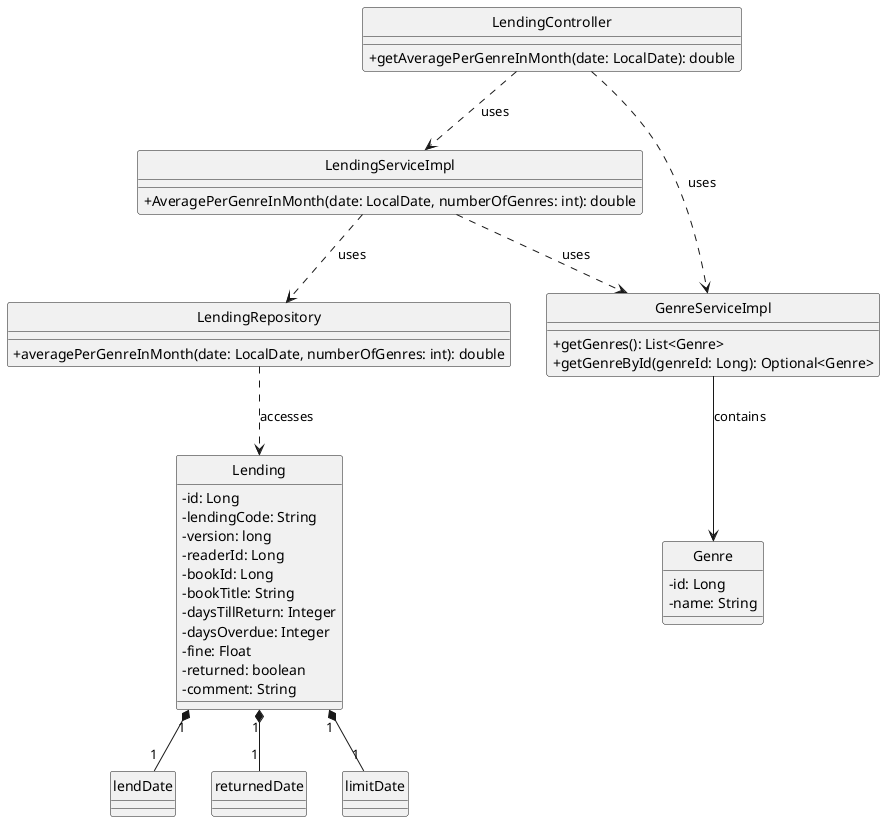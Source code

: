 @startuml
'https://plantuml.com/class-diagram

hide circle
skinparam classAttributeIconSize 0

class Lending {
    - id: Long
    - lendingCode: String
    - version: long
    - readerId: Long
    - bookId: Long
    - bookTitle: String
    - daysTillReturn: Integer
    - daysOverdue: Integer
    - fine: Float
    - returned: boolean
    - comment: String
}

class LendingController {
    + getAveragePerGenreInMonth(date: LocalDate): double
}

class LendingServiceImpl {
    + AveragePerGenreInMonth(date: LocalDate, numberOfGenres: int): double
}

class LendingRepository {
    + averagePerGenreInMonth(date: LocalDate, numberOfGenres: int): double
}

class GenreServiceImpl {
    + getGenres(): List<Genre>
    + getGenreById(genreId: Long): Optional<Genre>
}

class Genre {
    - id: Long
    - name: String
}

LendingController ..> LendingServiceImpl : uses
LendingServiceImpl ..> LendingRepository : uses
LendingController ..> GenreServiceImpl : uses
LendingServiceImpl ..> GenreServiceImpl : uses
GenreServiceImpl --> Genre : contains
LendingRepository ..> Lending : accesses

Lending "1" *-- "1" lendDate
Lending "1" *-- "1" returnedDate
Lending "1" *-- "1" limitDate

@enduml

